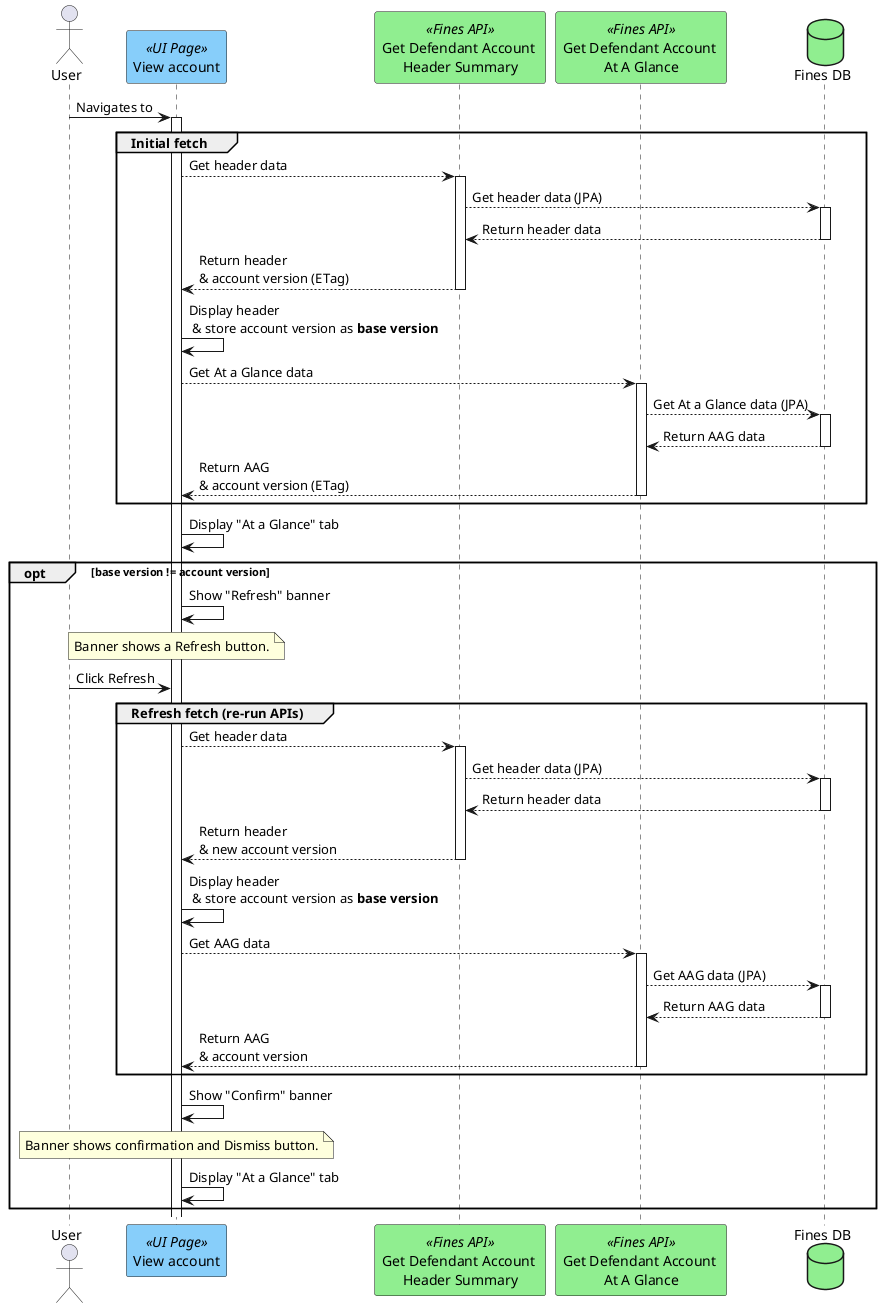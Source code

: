 @startuml
actor "User" as user
participant "View account" as viewAccount <<UI Page>> #lightskyblue
participant "Get Defendant Account \nHeader Summary" as getHeaderApi <<Fines API>> #lightgreen
participant "Get Defendant Account \nAt A Glance" as getAAGApi <<Fines API>> #lightgreen
database "Fines DB" as db #lightgreen

user ->  viewAccount ++ : Navigates to

group Initial fetch
  viewAccount --> getHeaderApi ++: Get header data
  getHeaderApi --> db ++ : Get header data (JPA)
  db --> getHeaderApi : Return header data
  deactivate db
  getHeaderApi --> viewAccount : Return header \n& account version (ETag)
  deactivate getHeaderApi
  viewAccount -> viewAccount : Display header\n & store account version as <b>base version</b>
  viewAccount --> getAAGApi ++: Get At a Glance data
  getAAGApi --> db ++ : Get At a Glance data (JPA)
  db --> getAAGApi : Return AAG data
  deactivate db
  getAAGApi --> viewAccount : Return AAG \n& account version (ETag)
  deactivate getAAGApi
end
viewAccount -> viewAccount : Display "At a Glance" tab
opt base version != account version
  viewAccount -> viewAccount : Show "Refresh" banner
  note over viewAccount
    Banner shows a Refresh button.
  end note
    user -> viewAccount : Click Refresh
    group Refresh fetch (re-run APIs)
      viewAccount --> getHeaderApi ++: Get header data
      getHeaderApi --> db ++ : Get header data (JPA)
      db --> getHeaderApi : Return header data
      deactivate db
      getHeaderApi --> viewAccount : Return header\n& new account version
      deactivate getHeaderApi
      viewAccount -> viewAccount : Display header\n & store account version as <b>base version</b>
      viewAccount --> getAAGApi ++: Get AAG data
      getAAGApi --> db ++ : Get AAG data (JPA)
      db --> getAAGApi : Return AAG data
      deactivate db
      getAAGApi --> viewAccount : Return AAG \n& account version
      deactivate getAAGApi
    end
    viewAccount -> viewAccount : Show "Confirm" banner
      note over viewAccount
        Banner shows confirmation and Dismiss button.
      end note
    viewAccount -> viewAccount : Display "At a Glance" tab
end

@enduml
